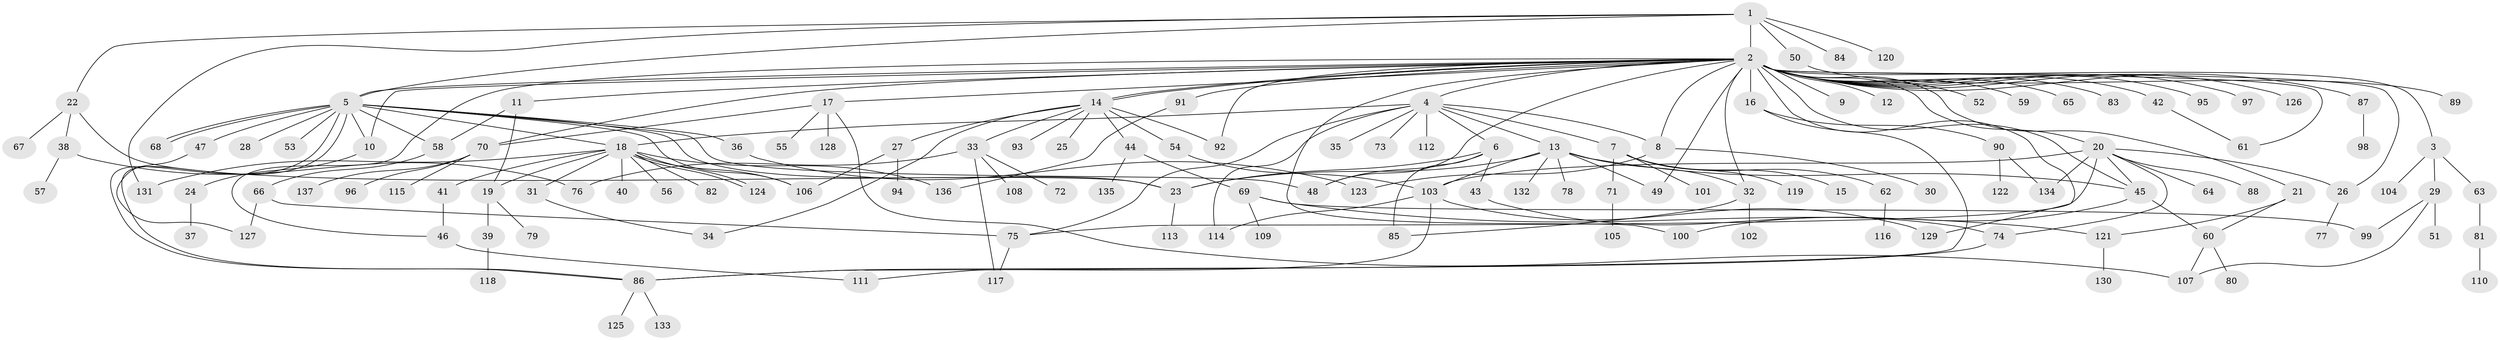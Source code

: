 // Generated by graph-tools (version 1.1) at 2025/47/03/09/25 04:47:06]
// undirected, 137 vertices, 187 edges
graph export_dot {
graph [start="1"]
  node [color=gray90,style=filled];
  1;
  2;
  3;
  4;
  5;
  6;
  7;
  8;
  9;
  10;
  11;
  12;
  13;
  14;
  15;
  16;
  17;
  18;
  19;
  20;
  21;
  22;
  23;
  24;
  25;
  26;
  27;
  28;
  29;
  30;
  31;
  32;
  33;
  34;
  35;
  36;
  37;
  38;
  39;
  40;
  41;
  42;
  43;
  44;
  45;
  46;
  47;
  48;
  49;
  50;
  51;
  52;
  53;
  54;
  55;
  56;
  57;
  58;
  59;
  60;
  61;
  62;
  63;
  64;
  65;
  66;
  67;
  68;
  69;
  70;
  71;
  72;
  73;
  74;
  75;
  76;
  77;
  78;
  79;
  80;
  81;
  82;
  83;
  84;
  85;
  86;
  87;
  88;
  89;
  90;
  91;
  92;
  93;
  94;
  95;
  96;
  97;
  98;
  99;
  100;
  101;
  102;
  103;
  104;
  105;
  106;
  107;
  108;
  109;
  110;
  111;
  112;
  113;
  114;
  115;
  116;
  117;
  118;
  119;
  120;
  121;
  122;
  123;
  124;
  125;
  126;
  127;
  128;
  129;
  130;
  131;
  132;
  133;
  134;
  135;
  136;
  137;
  1 -- 2;
  1 -- 5;
  1 -- 22;
  1 -- 50;
  1 -- 84;
  1 -- 120;
  1 -- 131;
  2 -- 3;
  2 -- 4;
  2 -- 5;
  2 -- 8;
  2 -- 9;
  2 -- 10;
  2 -- 11;
  2 -- 12;
  2 -- 14;
  2 -- 14;
  2 -- 16;
  2 -- 17;
  2 -- 20;
  2 -- 21;
  2 -- 26;
  2 -- 32;
  2 -- 42;
  2 -- 45;
  2 -- 46;
  2 -- 48;
  2 -- 49;
  2 -- 52;
  2 -- 59;
  2 -- 61;
  2 -- 65;
  2 -- 70;
  2 -- 83;
  2 -- 87;
  2 -- 91;
  2 -- 92;
  2 -- 95;
  2 -- 97;
  2 -- 100;
  2 -- 126;
  2 -- 129;
  3 -- 29;
  3 -- 63;
  3 -- 104;
  4 -- 6;
  4 -- 7;
  4 -- 8;
  4 -- 13;
  4 -- 18;
  4 -- 35;
  4 -- 73;
  4 -- 75;
  4 -- 112;
  4 -- 114;
  5 -- 10;
  5 -- 18;
  5 -- 23;
  5 -- 28;
  5 -- 36;
  5 -- 47;
  5 -- 48;
  5 -- 53;
  5 -- 58;
  5 -- 68;
  5 -- 68;
  5 -- 86;
  5 -- 86;
  5 -- 106;
  6 -- 23;
  6 -- 43;
  6 -- 48;
  6 -- 85;
  7 -- 15;
  7 -- 62;
  7 -- 71;
  7 -- 101;
  7 -- 119;
  8 -- 30;
  8 -- 123;
  10 -- 24;
  11 -- 19;
  11 -- 58;
  13 -- 23;
  13 -- 32;
  13 -- 45;
  13 -- 49;
  13 -- 78;
  13 -- 103;
  13 -- 132;
  14 -- 25;
  14 -- 27;
  14 -- 33;
  14 -- 34;
  14 -- 44;
  14 -- 54;
  14 -- 92;
  14 -- 93;
  16 -- 86;
  16 -- 90;
  17 -- 55;
  17 -- 70;
  17 -- 107;
  17 -- 128;
  18 -- 19;
  18 -- 31;
  18 -- 40;
  18 -- 41;
  18 -- 56;
  18 -- 82;
  18 -- 106;
  18 -- 124;
  18 -- 124;
  18 -- 131;
  18 -- 136;
  19 -- 39;
  19 -- 79;
  20 -- 26;
  20 -- 45;
  20 -- 64;
  20 -- 74;
  20 -- 75;
  20 -- 88;
  20 -- 103;
  20 -- 134;
  21 -- 60;
  21 -- 121;
  22 -- 23;
  22 -- 38;
  22 -- 67;
  23 -- 113;
  24 -- 37;
  26 -- 77;
  27 -- 94;
  27 -- 106;
  29 -- 51;
  29 -- 99;
  29 -- 107;
  31 -- 34;
  32 -- 85;
  32 -- 102;
  33 -- 72;
  33 -- 76;
  33 -- 108;
  33 -- 117;
  36 -- 123;
  38 -- 57;
  38 -- 76;
  39 -- 118;
  41 -- 46;
  42 -- 61;
  43 -- 74;
  44 -- 69;
  44 -- 135;
  45 -- 60;
  45 -- 100;
  46 -- 111;
  47 -- 127;
  50 -- 89;
  54 -- 103;
  58 -- 66;
  60 -- 80;
  60 -- 107;
  62 -- 116;
  63 -- 81;
  66 -- 75;
  66 -- 127;
  69 -- 99;
  69 -- 109;
  69 -- 121;
  70 -- 96;
  70 -- 115;
  70 -- 137;
  71 -- 105;
  74 -- 86;
  75 -- 117;
  81 -- 110;
  86 -- 125;
  86 -- 133;
  87 -- 98;
  90 -- 122;
  90 -- 134;
  91 -- 136;
  103 -- 111;
  103 -- 114;
  103 -- 129;
  121 -- 130;
}

